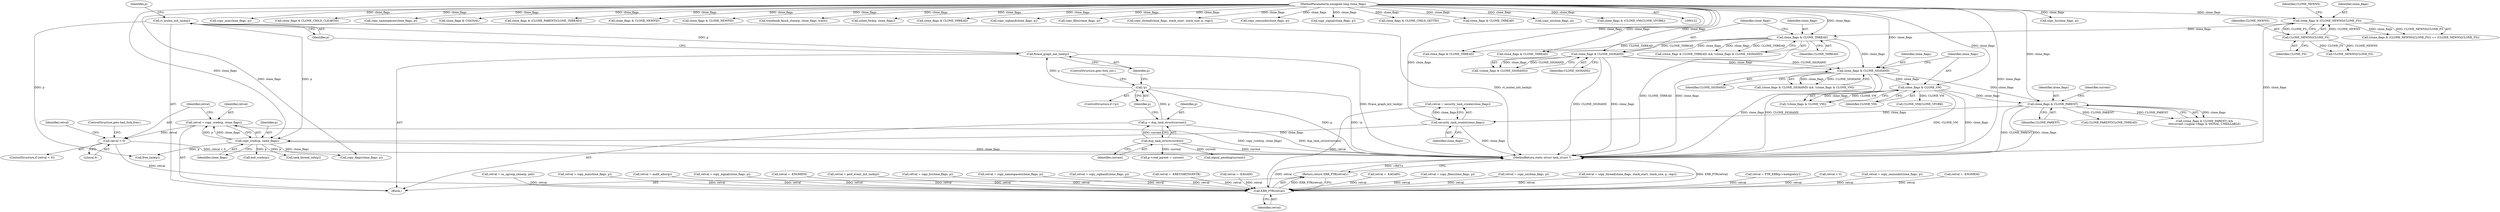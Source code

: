 digraph "0_linux_b69f2292063d2caf37ca9aec7d63ded203701bf3_1@API" {
"1000268" [label="(Call,retval = copy_creds(p, clone_flags))"];
"1000270" [label="(Call,copy_creds(p, clone_flags))"];
"1000214" [label="(Call,rt_mutex_init_task(p))"];
"1000212" [label="(Call,ftrace_graph_init_task(p))"];
"1000209" [label="(Call,!p)"];
"1000204" [label="(Call,p = dup_task_struct(current))"];
"1000206" [label="(Call,dup_task_struct(current))"];
"1000195" [label="(Call,security_task_create(clone_flags))"];
"1000179" [label="(Call,clone_flags & CLONE_PARENT)"];
"1000166" [label="(Call,clone_flags & CLONE_SIGHAND)"];
"1000157" [label="(Call,clone_flags & CLONE_SIGHAND)"];
"1000153" [label="(Call,clone_flags & CLONE_THREAD)"];
"1000139" [label="(Call,clone_flags & (CLONE_NEWNS|CLONE_FS))"];
"1000123" [label="(MethodParameterIn,unsigned long clone_flags)"];
"1000141" [label="(Call,CLONE_NEWNS|CLONE_FS)"];
"1000170" [label="(Call,clone_flags & CLONE_VM)"];
"1000274" [label="(Call,retval < 0)"];
"1001147" [label="(Call,ERR_PTR(retval))"];
"1001146" [label="(Return,return ERR_PTR(retval);)"];
"1000204" [label="(Call,p = dup_task_struct(current))"];
"1000576" [label="(Call,copy_fs(clone_flags, p))"];
"1000226" [label="(Call,retval = -EAGAIN)"];
"1000275" [label="(Identifier,retval)"];
"1000279" [label="(Identifier,retval)"];
"1000277" [label="(ControlStructure,goto bad_fork_free;)"];
"1000597" [label="(Call,copy_mm(clone_flags, p))"];
"1000722" [label="(Call,clone_flags & CLONE_CHILD_CLEARTID)"];
"1000166" [label="(Call,clone_flags & CLONE_SIGHAND)"];
"1000567" [label="(Call,retval = copy_files(clone_flags, p))"];
"1001146" [label="(Return,return ERR_PTR(retval);)"];
"1000604" [label="(Call,copy_namespaces(clone_flags, p))"];
"1000272" [label="(Identifier,clone_flags)"];
"1000609" [label="(Call,retval = copy_io(clone_flags, p))"];
"1000615" [label="(Call,retval = copy_thread(clone_flags, stack_start, stack_size, p, regs))"];
"1001149" [label="(MethodReturn,static struct task_struct *)"];
"1000213" [label="(Identifier,p)"];
"1000782" [label="(Call,clone_flags & CSIGNAL)"];
"1001147" [label="(Call,ERR_PTR(retval))"];
"1000139" [label="(Call,clone_flags & (CLONE_NEWNS|CLONE_FS))"];
"1000849" [label="(Call,clone_flags & (CLONE_PARENT|CLONE_THREAD))"];
"1000180" [label="(Identifier,clone_flags)"];
"1001148" [label="(Identifier,retval)"];
"1000268" [label="(Call,retval = copy_creds(p, clone_flags))"];
"1000434" [label="(Call,retval = PTR_ERR(p->mempolicy))"];
"1000973" [label="(Call,clone_flags & CLONE_NEWPID)"];
"1000172" [label="(Identifier,CLONE_VM)"];
"1000179" [label="(Call,clone_flags & CLONE_PARENT)"];
"1000181" [label="(Identifier,CLONE_PARENT)"];
"1000270" [label="(Call,copy_creds(p, clone_flags))"];
"1000185" [label="(Identifier,current)"];
"1001140" [label="(Call,exit_creds(p))"];
"1000751" [label="(Call,CLONE_VM|CLONE_VFORK)"];
"1000662" [label="(Call,retval < 0)"];
"1000165" [label="(Call,(clone_flags & CLONE_SIGHAND) && !(clone_flags & CLONE_VM))"];
"1000209" [label="(Call,!p)"];
"1000560" [label="(Call,retval = copy_semundo(clone_flags, p))"];
"1000649" [label="(Call,clone_flags & CLONE_NEWPID)"];
"1000168" [label="(Identifier,CLONE_SIGHAND)"];
"1000123" [label="(MethodParameterIn,unsigned long clone_flags)"];
"1000152" [label="(Call,(clone_flags & CLONE_THREAD) && !(clone_flags & CLONE_SIGHAND))"];
"1000632" [label="(Call,retval = -ENOMEM)"];
"1000212" [label="(Call,ftrace_graph_init_task(p))"];
"1000159" [label="(Identifier,CLONE_SIGHAND)"];
"1000140" [label="(Identifier,clone_flags)"];
"1000699" [label="(Call,retval = ns_cgroup_clone(p, pid))"];
"1000595" [label="(Call,retval = copy_mm(clone_flags, p))"];
"1000138" [label="(Call,(clone_flags & (CLONE_NEWNS|CLONE_FS)) == (CLONE_NEWNS|CLONE_FS))"];
"1000157" [label="(Call,clone_flags & CLONE_SIGHAND)"];
"1000554" [label="(Call,retval = audit_alloc(p))"];
"1000144" [label="(Call,CLONE_NEWNS|CLONE_FS)"];
"1000588" [label="(Call,retval = copy_signal(clone_flags, p))"];
"1000964" [label="(Call,tracehook_finish_clone(p, clone_flags, trace))"];
"1000153" [label="(Call,clone_flags & CLONE_THREAD)"];
"1000154" [label="(Identifier,clone_flags)"];
"1000543" [label="(Call,sched_fork(p, clone_flags))"];
"1000892" [label="(Call,signal_pending(current))"];
"1000169" [label="(Call,!(clone_flags & CLONE_VM))"];
"1000143" [label="(Identifier,CLONE_FS)"];
"1000777" [label="(Call,clone_flags & CLONE_THREAD)"];
"1000141" [label="(Call,CLONE_NEWNS|CLONE_FS)"];
"1000200" [label="(Call,retval = -ENOMEM)"];
"1000195" [label="(Call,security_task_create(clone_flags))"];
"1000155" [label="(Identifier,CLONE_THREAD)"];
"1000583" [label="(Call,copy_sighand(clone_flags, p))"];
"1000569" [label="(Call,copy_files(clone_flags, p))"];
"1000292" [label="(Call,task_thread_info(p))"];
"1000142" [label="(Identifier,CLONE_NEWNS)"];
"1000269" [label="(Identifier,retval)"];
"1000211" [label="(ControlStructure,goto fork_out;)"];
"1000170" [label="(Call,clone_flags & CLONE_VM)"];
"1000546" [label="(Call,retval = perf_event_init_task(p))"];
"1000158" [label="(Identifier,clone_flags)"];
"1000196" [label="(Identifier,clone_flags)"];
"1000271" [label="(Identifier,p)"];
"1000304" [label="(Call,copy_flags(clone_flags, p))"];
"1001086" [label="(Call,clone_flags & CLONE_THREAD)"];
"1000617" [label="(Call,copy_thread(clone_flags, stack_start, stack_size, p, regs))"];
"1000574" [label="(Call,retval = copy_fs(clone_flags, p))"];
"1000562" [label="(Call,copy_semundo(clone_flags, p))"];
"1000602" [label="(Call,retval = copy_namespaces(clone_flags, p))"];
"1000193" [label="(Call,retval = security_task_create(clone_flags))"];
"1000590" [label="(Call,copy_signal(clone_flags, p))"];
"1000207" [label="(Identifier,current)"];
"1000276" [label="(Literal,0)"];
"1000156" [label="(Call,!(clone_flags & CLONE_SIGHAND))"];
"1000210" [label="(Identifier,p)"];
"1000581" [label="(Call,retval = copy_sighand(clone_flags, p))"];
"1000905" [label="(Call,retval = -ERESTARTNOINTR)"];
"1001143" [label="(Call,free_task(p))"];
"1000712" [label="(Call,clone_flags & CLONE_CHILD_SETTID)"];
"1000851" [label="(Call,CLONE_PARENT|CLONE_THREAD)"];
"1000911" [label="(Call,clone_flags & CLONE_THREAD)"];
"1000219" [label="(Identifier,p)"];
"1000145" [label="(Identifier,CLONE_NEWNS)"];
"1000871" [label="(Call,p->real_parent = current)"];
"1000171" [label="(Identifier,clone_flags)"];
"1000214" [label="(Call,rt_mutex_init_task(p))"];
"1000178" [label="(Call,(clone_flags & CLONE_PARENT) &&\n\t\t\t\tcurrent->signal->flags & SIGNAL_UNKILLABLE)"];
"1000130" [label="(Block,)"];
"1000205" [label="(Identifier,p)"];
"1000680" [label="(Call,clone_flags & CLONE_THREAD)"];
"1000611" [label="(Call,copy_io(clone_flags, p))"];
"1000273" [label="(ControlStructure,if (retval < 0))"];
"1000749" [label="(Call,clone_flags & (CLONE_VM|CLONE_VFORK))"];
"1000215" [label="(Identifier,p)"];
"1000206" [label="(Call,dup_task_struct(current))"];
"1000208" [label="(ControlStructure,if (!p))"];
"1000278" [label="(Call,retval = -EAGAIN)"];
"1000167" [label="(Identifier,clone_flags)"];
"1000274" [label="(Call,retval < 0)"];
"1000268" -> "1000130"  [label="AST: "];
"1000268" -> "1000270"  [label="CFG: "];
"1000269" -> "1000268"  [label="AST: "];
"1000270" -> "1000268"  [label="AST: "];
"1000275" -> "1000268"  [label="CFG: "];
"1000268" -> "1001149"  [label="DDG: copy_creds(p, clone_flags)"];
"1000270" -> "1000268"  [label="DDG: p"];
"1000270" -> "1000268"  [label="DDG: clone_flags"];
"1000268" -> "1000274"  [label="DDG: retval"];
"1000270" -> "1000272"  [label="CFG: "];
"1000271" -> "1000270"  [label="AST: "];
"1000272" -> "1000270"  [label="AST: "];
"1000270" -> "1001149"  [label="DDG: clone_flags"];
"1000214" -> "1000270"  [label="DDG: p"];
"1000195" -> "1000270"  [label="DDG: clone_flags"];
"1000123" -> "1000270"  [label="DDG: clone_flags"];
"1000270" -> "1000292"  [label="DDG: p"];
"1000270" -> "1000304"  [label="DDG: clone_flags"];
"1000270" -> "1001140"  [label="DDG: p"];
"1000270" -> "1001143"  [label="DDG: p"];
"1000214" -> "1000130"  [label="AST: "];
"1000214" -> "1000215"  [label="CFG: "];
"1000215" -> "1000214"  [label="AST: "];
"1000219" -> "1000214"  [label="CFG: "];
"1000214" -> "1001149"  [label="DDG: rt_mutex_init_task(p)"];
"1000212" -> "1000214"  [label="DDG: p"];
"1000214" -> "1001143"  [label="DDG: p"];
"1000212" -> "1000130"  [label="AST: "];
"1000212" -> "1000213"  [label="CFG: "];
"1000213" -> "1000212"  [label="AST: "];
"1000215" -> "1000212"  [label="CFG: "];
"1000212" -> "1001149"  [label="DDG: ftrace_graph_init_task(p)"];
"1000209" -> "1000212"  [label="DDG: p"];
"1000209" -> "1000208"  [label="AST: "];
"1000209" -> "1000210"  [label="CFG: "];
"1000210" -> "1000209"  [label="AST: "];
"1000211" -> "1000209"  [label="CFG: "];
"1000213" -> "1000209"  [label="CFG: "];
"1000209" -> "1001149"  [label="DDG: !p"];
"1000209" -> "1001149"  [label="DDG: p"];
"1000204" -> "1000209"  [label="DDG: p"];
"1000204" -> "1000130"  [label="AST: "];
"1000204" -> "1000206"  [label="CFG: "];
"1000205" -> "1000204"  [label="AST: "];
"1000206" -> "1000204"  [label="AST: "];
"1000210" -> "1000204"  [label="CFG: "];
"1000204" -> "1001149"  [label="DDG: dup_task_struct(current)"];
"1000206" -> "1000204"  [label="DDG: current"];
"1000206" -> "1000207"  [label="CFG: "];
"1000207" -> "1000206"  [label="AST: "];
"1000206" -> "1001149"  [label="DDG: current"];
"1000206" -> "1000871"  [label="DDG: current"];
"1000206" -> "1000892"  [label="DDG: current"];
"1000195" -> "1000193"  [label="AST: "];
"1000195" -> "1000196"  [label="CFG: "];
"1000196" -> "1000195"  [label="AST: "];
"1000193" -> "1000195"  [label="CFG: "];
"1000195" -> "1001149"  [label="DDG: clone_flags"];
"1000195" -> "1000193"  [label="DDG: clone_flags"];
"1000179" -> "1000195"  [label="DDG: clone_flags"];
"1000123" -> "1000195"  [label="DDG: clone_flags"];
"1000179" -> "1000178"  [label="AST: "];
"1000179" -> "1000181"  [label="CFG: "];
"1000180" -> "1000179"  [label="AST: "];
"1000181" -> "1000179"  [label="AST: "];
"1000185" -> "1000179"  [label="CFG: "];
"1000178" -> "1000179"  [label="CFG: "];
"1000179" -> "1001149"  [label="DDG: CLONE_PARENT"];
"1000179" -> "1001149"  [label="DDG: clone_flags"];
"1000179" -> "1000178"  [label="DDG: clone_flags"];
"1000179" -> "1000178"  [label="DDG: CLONE_PARENT"];
"1000166" -> "1000179"  [label="DDG: clone_flags"];
"1000170" -> "1000179"  [label="DDG: clone_flags"];
"1000123" -> "1000179"  [label="DDG: clone_flags"];
"1000179" -> "1000851"  [label="DDG: CLONE_PARENT"];
"1000166" -> "1000165"  [label="AST: "];
"1000166" -> "1000168"  [label="CFG: "];
"1000167" -> "1000166"  [label="AST: "];
"1000168" -> "1000166"  [label="AST: "];
"1000171" -> "1000166"  [label="CFG: "];
"1000165" -> "1000166"  [label="CFG: "];
"1000166" -> "1001149"  [label="DDG: CLONE_SIGHAND"];
"1000166" -> "1001149"  [label="DDG: clone_flags"];
"1000166" -> "1000165"  [label="DDG: clone_flags"];
"1000166" -> "1000165"  [label="DDG: CLONE_SIGHAND"];
"1000157" -> "1000166"  [label="DDG: clone_flags"];
"1000157" -> "1000166"  [label="DDG: CLONE_SIGHAND"];
"1000153" -> "1000166"  [label="DDG: clone_flags"];
"1000123" -> "1000166"  [label="DDG: clone_flags"];
"1000166" -> "1000170"  [label="DDG: clone_flags"];
"1000157" -> "1000156"  [label="AST: "];
"1000157" -> "1000159"  [label="CFG: "];
"1000158" -> "1000157"  [label="AST: "];
"1000159" -> "1000157"  [label="AST: "];
"1000156" -> "1000157"  [label="CFG: "];
"1000157" -> "1001149"  [label="DDG: CLONE_SIGHAND"];
"1000157" -> "1001149"  [label="DDG: clone_flags"];
"1000157" -> "1000156"  [label="DDG: clone_flags"];
"1000157" -> "1000156"  [label="DDG: CLONE_SIGHAND"];
"1000153" -> "1000157"  [label="DDG: clone_flags"];
"1000123" -> "1000157"  [label="DDG: clone_flags"];
"1000153" -> "1000152"  [label="AST: "];
"1000153" -> "1000155"  [label="CFG: "];
"1000154" -> "1000153"  [label="AST: "];
"1000155" -> "1000153"  [label="AST: "];
"1000158" -> "1000153"  [label="CFG: "];
"1000152" -> "1000153"  [label="CFG: "];
"1000153" -> "1001149"  [label="DDG: CLONE_THREAD"];
"1000153" -> "1001149"  [label="DDG: clone_flags"];
"1000153" -> "1000152"  [label="DDG: clone_flags"];
"1000153" -> "1000152"  [label="DDG: CLONE_THREAD"];
"1000139" -> "1000153"  [label="DDG: clone_flags"];
"1000123" -> "1000153"  [label="DDG: clone_flags"];
"1000153" -> "1000680"  [label="DDG: CLONE_THREAD"];
"1000153" -> "1001086"  [label="DDG: CLONE_THREAD"];
"1000139" -> "1000138"  [label="AST: "];
"1000139" -> "1000141"  [label="CFG: "];
"1000140" -> "1000139"  [label="AST: "];
"1000141" -> "1000139"  [label="AST: "];
"1000145" -> "1000139"  [label="CFG: "];
"1000139" -> "1001149"  [label="DDG: clone_flags"];
"1000139" -> "1000138"  [label="DDG: clone_flags"];
"1000139" -> "1000138"  [label="DDG: CLONE_NEWNS|CLONE_FS"];
"1000123" -> "1000139"  [label="DDG: clone_flags"];
"1000141" -> "1000139"  [label="DDG: CLONE_NEWNS"];
"1000141" -> "1000139"  [label="DDG: CLONE_FS"];
"1000123" -> "1000122"  [label="AST: "];
"1000123" -> "1001149"  [label="DDG: clone_flags"];
"1000123" -> "1000170"  [label="DDG: clone_flags"];
"1000123" -> "1000304"  [label="DDG: clone_flags"];
"1000123" -> "1000543"  [label="DDG: clone_flags"];
"1000123" -> "1000562"  [label="DDG: clone_flags"];
"1000123" -> "1000569"  [label="DDG: clone_flags"];
"1000123" -> "1000576"  [label="DDG: clone_flags"];
"1000123" -> "1000583"  [label="DDG: clone_flags"];
"1000123" -> "1000590"  [label="DDG: clone_flags"];
"1000123" -> "1000597"  [label="DDG: clone_flags"];
"1000123" -> "1000604"  [label="DDG: clone_flags"];
"1000123" -> "1000611"  [label="DDG: clone_flags"];
"1000123" -> "1000617"  [label="DDG: clone_flags"];
"1000123" -> "1000649"  [label="DDG: clone_flags"];
"1000123" -> "1000680"  [label="DDG: clone_flags"];
"1000123" -> "1000712"  [label="DDG: clone_flags"];
"1000123" -> "1000722"  [label="DDG: clone_flags"];
"1000123" -> "1000749"  [label="DDG: clone_flags"];
"1000123" -> "1000777"  [label="DDG: clone_flags"];
"1000123" -> "1000782"  [label="DDG: clone_flags"];
"1000123" -> "1000849"  [label="DDG: clone_flags"];
"1000123" -> "1000911"  [label="DDG: clone_flags"];
"1000123" -> "1000964"  [label="DDG: clone_flags"];
"1000123" -> "1000973"  [label="DDG: clone_flags"];
"1000123" -> "1001086"  [label="DDG: clone_flags"];
"1000141" -> "1000143"  [label="CFG: "];
"1000142" -> "1000141"  [label="AST: "];
"1000143" -> "1000141"  [label="AST: "];
"1000141" -> "1000144"  [label="DDG: CLONE_NEWNS"];
"1000141" -> "1000144"  [label="DDG: CLONE_FS"];
"1000170" -> "1000169"  [label="AST: "];
"1000170" -> "1000172"  [label="CFG: "];
"1000171" -> "1000170"  [label="AST: "];
"1000172" -> "1000170"  [label="AST: "];
"1000169" -> "1000170"  [label="CFG: "];
"1000170" -> "1001149"  [label="DDG: CLONE_VM"];
"1000170" -> "1001149"  [label="DDG: clone_flags"];
"1000170" -> "1000169"  [label="DDG: clone_flags"];
"1000170" -> "1000169"  [label="DDG: CLONE_VM"];
"1000170" -> "1000751"  [label="DDG: CLONE_VM"];
"1000274" -> "1000273"  [label="AST: "];
"1000274" -> "1000276"  [label="CFG: "];
"1000275" -> "1000274"  [label="AST: "];
"1000276" -> "1000274"  [label="AST: "];
"1000277" -> "1000274"  [label="CFG: "];
"1000279" -> "1000274"  [label="CFG: "];
"1000274" -> "1001149"  [label="DDG: retval < 0"];
"1000274" -> "1001147"  [label="DDG: retval"];
"1001147" -> "1001146"  [label="AST: "];
"1001147" -> "1001148"  [label="CFG: "];
"1001148" -> "1001147"  [label="AST: "];
"1001146" -> "1001147"  [label="CFG: "];
"1001147" -> "1001149"  [label="DDG: retval"];
"1001147" -> "1001149"  [label="DDG: ERR_PTR(retval)"];
"1001147" -> "1001146"  [label="DDG: ERR_PTR(retval)"];
"1000574" -> "1001147"  [label="DDG: retval"];
"1000699" -> "1001147"  [label="DDG: retval"];
"1000905" -> "1001147"  [label="DDG: retval"];
"1000632" -> "1001147"  [label="DDG: retval"];
"1000581" -> "1001147"  [label="DDG: retval"];
"1000434" -> "1001147"  [label="DDG: retval"];
"1000546" -> "1001147"  [label="DDG: retval"];
"1000602" -> "1001147"  [label="DDG: retval"];
"1000278" -> "1001147"  [label="DDG: retval"];
"1000560" -> "1001147"  [label="DDG: retval"];
"1000588" -> "1001147"  [label="DDG: retval"];
"1000193" -> "1001147"  [label="DDG: retval"];
"1000200" -> "1001147"  [label="DDG: retval"];
"1000226" -> "1001147"  [label="DDG: retval"];
"1000662" -> "1001147"  [label="DDG: retval"];
"1000567" -> "1001147"  [label="DDG: retval"];
"1000609" -> "1001147"  [label="DDG: retval"];
"1000615" -> "1001147"  [label="DDG: retval"];
"1000554" -> "1001147"  [label="DDG: retval"];
"1000595" -> "1001147"  [label="DDG: retval"];
"1001146" -> "1000130"  [label="AST: "];
"1001149" -> "1001146"  [label="CFG: "];
"1001146" -> "1001149"  [label="DDG: <RET>"];
}
